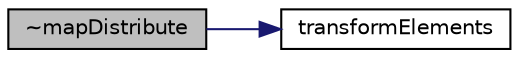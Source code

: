 digraph "~mapDistribute"
{
  bgcolor="transparent";
  edge [fontname="Helvetica",fontsize="10",labelfontname="Helvetica",labelfontsize="10"];
  node [fontname="Helvetica",fontsize="10",shape=record];
  rankdir="LR";
  Node1 [label="~mapDistribute",height=0.2,width=0.4,color="black", fillcolor="grey75", style="filled", fontcolor="black"];
  Node1 -> Node2 [color="midnightblue",fontsize="10",style="solid",fontname="Helvetica"];
  Node2 [label="transformElements",height=0.2,width=0.4,color="black",URL="$a01438.html#a5da04e4091dfecca3491a9473f5a3a05",tooltip="For every globalIndexAndTransform::transformPermutations. "];
}
